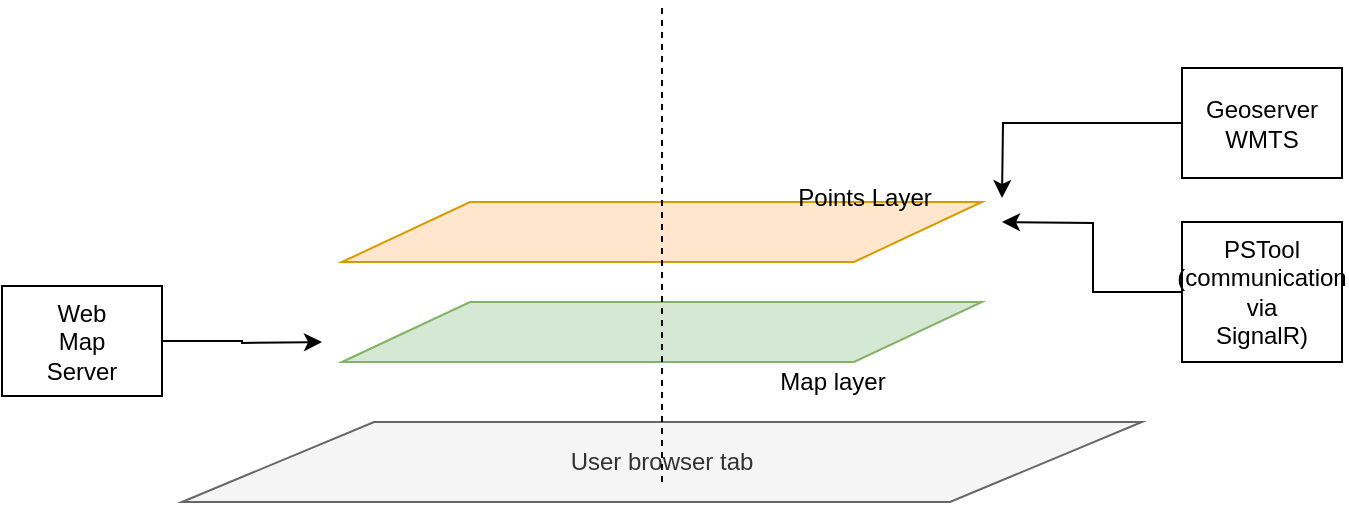 <mxfile version="13.2.4" type="device"><diagram id="3pnEwO5hVcvtUf5Vd_mA" name="Page-1"><mxGraphModel dx="1038" dy="575" grid="1" gridSize="10" guides="1" tooltips="1" connect="1" arrows="1" fold="1" page="1" pageScale="1" pageWidth="827" pageHeight="1169" math="0" shadow="0"><root><mxCell id="0"/><mxCell id="1" parent="0"/><mxCell id="_nrVa2qQDjH7PESnR49F-1" value="" style="shape=parallelogram;perimeter=parallelogramPerimeter;whiteSpace=wrap;html=1;fillColor=#d5e8d4;strokeColor=#82b366;" vertex="1" parent="1"><mxGeometry x="230" y="310" width="320" height="30" as="geometry"/></mxCell><mxCell id="_nrVa2qQDjH7PESnR49F-6" style="edgeStyle=orthogonalEdgeStyle;rounded=0;orthogonalLoop=1;jettySize=auto;html=1;" edge="1" parent="1" source="_nrVa2qQDjH7PESnR49F-2"><mxGeometry relative="1" as="geometry"><mxPoint x="220" y="330" as="targetPoint"/></mxGeometry></mxCell><mxCell id="_nrVa2qQDjH7PESnR49F-2" value="&lt;div&gt;Web&lt;/div&gt;&lt;div&gt;Map&lt;/div&gt;&lt;div&gt;Server&lt;br&gt;&lt;/div&gt;" style="rounded=0;whiteSpace=wrap;html=1;" vertex="1" parent="1"><mxGeometry x="60" y="302" width="80" height="55" as="geometry"/></mxCell><mxCell id="_nrVa2qQDjH7PESnR49F-3" value="" style="shape=parallelogram;perimeter=parallelogramPerimeter;whiteSpace=wrap;html=1;fillColor=#ffe6cc;strokeColor=#d79b00;" vertex="1" parent="1"><mxGeometry x="230" y="260" width="320" height="30" as="geometry"/></mxCell><mxCell id="_nrVa2qQDjH7PESnR49F-4" value="Map layer" style="text;html=1;align=center;verticalAlign=middle;resizable=0;points=[];autosize=1;" vertex="1" parent="1"><mxGeometry x="440" y="340" width="70" height="20" as="geometry"/></mxCell><mxCell id="_nrVa2qQDjH7PESnR49F-5" value="Points Layer" style="text;html=1;align=center;verticalAlign=middle;resizable=0;points=[];autosize=1;" vertex="1" parent="1"><mxGeometry x="451" y="248" width="80" height="20" as="geometry"/></mxCell><mxCell id="_nrVa2qQDjH7PESnR49F-8" style="edgeStyle=orthogonalEdgeStyle;rounded=0;orthogonalLoop=1;jettySize=auto;html=1;" edge="1" parent="1" source="_nrVa2qQDjH7PESnR49F-7"><mxGeometry relative="1" as="geometry"><mxPoint x="560" y="258" as="targetPoint"/></mxGeometry></mxCell><mxCell id="_nrVa2qQDjH7PESnR49F-7" value="&lt;div&gt;Geoserver&lt;/div&gt;&lt;div&gt;WMTS&lt;br&gt;&lt;/div&gt;" style="rounded=0;whiteSpace=wrap;html=1;" vertex="1" parent="1"><mxGeometry x="650" y="193" width="80" height="55" as="geometry"/></mxCell><mxCell id="_nrVa2qQDjH7PESnR49F-10" style="edgeStyle=orthogonalEdgeStyle;rounded=0;orthogonalLoop=1;jettySize=auto;html=1;" edge="1" parent="1" source="_nrVa2qQDjH7PESnR49F-9"><mxGeometry relative="1" as="geometry"><mxPoint x="560" y="270" as="targetPoint"/></mxGeometry></mxCell><mxCell id="_nrVa2qQDjH7PESnR49F-9" value="&lt;div&gt;PSTool&lt;/div&gt;&lt;div&gt;(communication&lt;/div&gt;&lt;div&gt;via&lt;/div&gt;&lt;div&gt;SignalR)&lt;/div&gt;" style="rounded=0;whiteSpace=wrap;html=1;" vertex="1" parent="1"><mxGeometry x="650" y="270" width="80" height="70" as="geometry"/></mxCell><mxCell id="_nrVa2qQDjH7PESnR49F-11" value="User browser tab" style="shape=parallelogram;perimeter=parallelogramPerimeter;whiteSpace=wrap;html=1;fillColor=#f5f5f5;strokeColor=#666666;fontColor=#333333;" vertex="1" parent="1"><mxGeometry x="150" y="370" width="480" height="40" as="geometry"/></mxCell><mxCell id="_nrVa2qQDjH7PESnR49F-12" value="" style="endArrow=none;dashed=1;html=1;" edge="1" parent="1"><mxGeometry width="50" height="50" relative="1" as="geometry"><mxPoint x="390" y="400" as="sourcePoint"/><mxPoint x="390" y="160" as="targetPoint"/></mxGeometry></mxCell></root></mxGraphModel></diagram></mxfile>